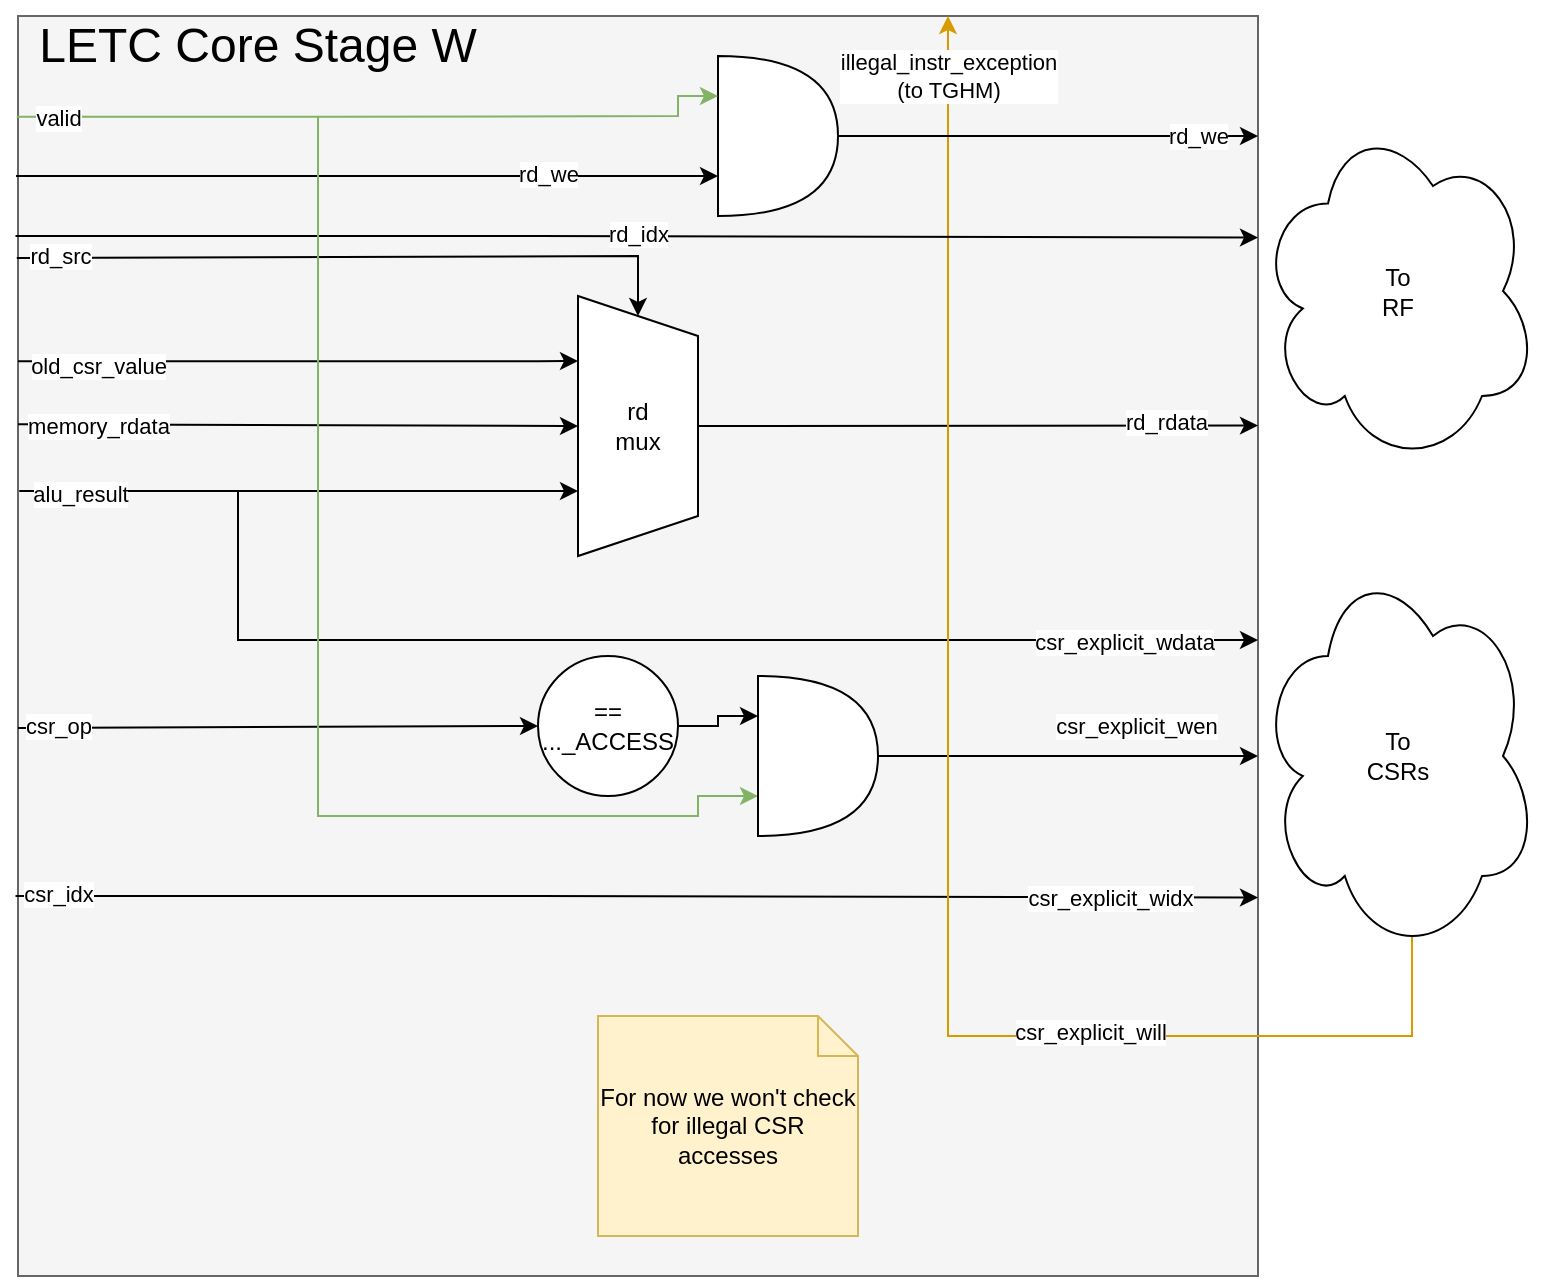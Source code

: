 <mxfile version="24.0.4" type="device">
  <diagram name="Page-1" id="mX2h6JksRinRSsMRI6-A">
    <mxGraphModel dx="420" dy="253" grid="1" gridSize="10" guides="1" tooltips="1" connect="1" arrows="1" fold="1" page="1" pageScale="1" pageWidth="827" pageHeight="1169" math="0" shadow="0">
      <root>
        <mxCell id="0" />
        <mxCell id="1" parent="0" />
        <mxCell id="oQ6gl76hAbbXNXq-nnLv-1" value="" style="rounded=0;whiteSpace=wrap;html=1;fillColor=#f5f5f5;fontColor=#333333;strokeColor=#666666;" parent="1" vertex="1">
          <mxGeometry x="100" y="110" width="620" height="630" as="geometry" />
        </mxCell>
        <mxCell id="q5mX6k2dQ04L62NkyDgz-12" style="edgeStyle=orthogonalEdgeStyle;rounded=0;orthogonalLoop=1;jettySize=auto;html=1;exitX=0;exitY=0.565;exitDx=0;exitDy=0;entryX=0;entryY=0.5;entryDx=0;entryDy=0;exitPerimeter=0;" parent="1" source="oQ6gl76hAbbXNXq-nnLv-1" target="q5mX6k2dQ04L62NkyDgz-11" edge="1">
          <mxGeometry relative="1" as="geometry">
            <Array as="points">
              <mxPoint x="360" y="465" />
            </Array>
          </mxGeometry>
        </mxCell>
        <mxCell id="q5mX6k2dQ04L62NkyDgz-13" value="csr_op" style="edgeLabel;html=1;align=center;verticalAlign=middle;resizable=0;points=[];" parent="q5mX6k2dQ04L62NkyDgz-12" vertex="1" connectable="0">
          <mxGeometry x="-0.669" y="-1" relative="1" as="geometry">
            <mxPoint x="-23" y="-2" as="offset" />
          </mxGeometry>
        </mxCell>
        <mxCell id="oQ6gl76hAbbXNXq-nnLv-31" value="&lt;font style=&quot;font-size: 24px;&quot;&gt;LETC Core Stage W&lt;/font&gt;" style="text;html=1;strokeColor=none;fillColor=none;align=center;verticalAlign=middle;whiteSpace=wrap;rounded=0;" parent="1" vertex="1">
          <mxGeometry x="100" y="110" width="240" height="30" as="geometry" />
        </mxCell>
        <mxCell id="q5mX6k2dQ04L62NkyDgz-23" style="edgeStyle=orthogonalEdgeStyle;rounded=0;orthogonalLoop=1;jettySize=auto;html=1;entryX=1;entryY=0.5;entryDx=0;entryDy=0;" parent="1" edge="1">
          <mxGeometry relative="1" as="geometry">
            <mxPoint x="210" y="347" as="sourcePoint" />
            <mxPoint x="720" y="422" as="targetPoint" />
            <Array as="points">
              <mxPoint x="210" y="422" />
            </Array>
          </mxGeometry>
        </mxCell>
        <mxCell id="q5mX6k2dQ04L62NkyDgz-24" value="csr_explicit_wdata" style="edgeLabel;html=1;align=center;verticalAlign=middle;resizable=0;points=[];" parent="q5mX6k2dQ04L62NkyDgz-23" vertex="1" connectable="0">
          <mxGeometry x="0.771" y="-1" relative="1" as="geometry">
            <mxPoint as="offset" />
          </mxGeometry>
        </mxCell>
        <mxCell id="q5mX6k2dQ04L62NkyDgz-1" value="rd&lt;div&gt;mux&lt;/div&gt;" style="shape=trapezoid;perimeter=trapezoidPerimeter;whiteSpace=wrap;html=1;fixedSize=1;direction=south;" parent="1" vertex="1">
          <mxGeometry x="380" y="250" width="60" height="130" as="geometry" />
        </mxCell>
        <mxCell id="q5mX6k2dQ04L62NkyDgz-2" style="edgeStyle=orthogonalEdgeStyle;rounded=0;orthogonalLoop=1;jettySize=auto;html=1;exitX=-0.001;exitY=0.192;exitDx=0;exitDy=0;entryX=0;entryY=0.5;entryDx=0;entryDy=0;exitPerimeter=0;" parent="1" source="oQ6gl76hAbbXNXq-nnLv-1" target="q5mX6k2dQ04L62NkyDgz-1" edge="1">
          <mxGeometry relative="1" as="geometry">
            <Array as="points">
              <mxPoint x="99" y="230" />
              <mxPoint x="410" y="230" />
            </Array>
          </mxGeometry>
        </mxCell>
        <mxCell id="q5mX6k2dQ04L62NkyDgz-3" value="rd_src" style="edgeLabel;html=1;align=center;verticalAlign=middle;resizable=0;points=[];" parent="q5mX6k2dQ04L62NkyDgz-2" vertex="1" connectable="0">
          <mxGeometry x="-0.705" y="-1" relative="1" as="geometry">
            <mxPoint x="-29" y="-2" as="offset" />
          </mxGeometry>
        </mxCell>
        <mxCell id="q5mX6k2dQ04L62NkyDgz-4" style="edgeStyle=orthogonalEdgeStyle;rounded=0;orthogonalLoop=1;jettySize=auto;html=1;exitX=0;exitY=0.274;exitDx=0;exitDy=0;entryX=0.25;entryY=1;entryDx=0;entryDy=0;exitPerimeter=0;" parent="1" source="oQ6gl76hAbbXNXq-nnLv-1" target="q5mX6k2dQ04L62NkyDgz-1" edge="1">
          <mxGeometry relative="1" as="geometry">
            <Array as="points">
              <mxPoint x="360" y="283" />
              <mxPoint x="360" y="283" />
            </Array>
          </mxGeometry>
        </mxCell>
        <mxCell id="q5mX6k2dQ04L62NkyDgz-5" value="old_csr_value" style="edgeLabel;html=1;align=center;verticalAlign=middle;resizable=0;points=[];" parent="q5mX6k2dQ04L62NkyDgz-4" vertex="1" connectable="0">
          <mxGeometry x="-0.714" y="-2" relative="1" as="geometry">
            <mxPoint as="offset" />
          </mxGeometry>
        </mxCell>
        <mxCell id="q5mX6k2dQ04L62NkyDgz-6" style="edgeStyle=orthogonalEdgeStyle;rounded=0;orthogonalLoop=1;jettySize=auto;html=1;exitX=0;exitY=0.324;exitDx=0;exitDy=0;entryX=0.5;entryY=1;entryDx=0;entryDy=0;exitPerimeter=0;" parent="1" source="oQ6gl76hAbbXNXq-nnLv-1" target="q5mX6k2dQ04L62NkyDgz-1" edge="1">
          <mxGeometry relative="1" as="geometry">
            <Array as="points">
              <mxPoint x="100" y="314" />
              <mxPoint x="360" y="315" />
            </Array>
          </mxGeometry>
        </mxCell>
        <mxCell id="q5mX6k2dQ04L62NkyDgz-7" value="memory_rdata" style="edgeLabel;html=1;align=center;verticalAlign=middle;resizable=0;points=[];" parent="q5mX6k2dQ04L62NkyDgz-6" vertex="1" connectable="0">
          <mxGeometry x="-0.79" y="2" relative="1" as="geometry">
            <mxPoint x="10" y="3" as="offset" />
          </mxGeometry>
        </mxCell>
        <mxCell id="q5mX6k2dQ04L62NkyDgz-8" style="edgeStyle=orthogonalEdgeStyle;rounded=0;orthogonalLoop=1;jettySize=auto;html=1;exitX=0.001;exitY=0.377;exitDx=0;exitDy=0;entryX=0.75;entryY=1;entryDx=0;entryDy=0;exitPerimeter=0;" parent="1" source="oQ6gl76hAbbXNXq-nnLv-1" target="q5mX6k2dQ04L62NkyDgz-1" edge="1">
          <mxGeometry relative="1" as="geometry">
            <Array as="points">
              <mxPoint x="360" y="348" />
              <mxPoint x="360" y="348" />
            </Array>
          </mxGeometry>
        </mxCell>
        <mxCell id="q5mX6k2dQ04L62NkyDgz-9" value="alu_result" style="edgeLabel;html=1;align=center;verticalAlign=middle;resizable=0;points=[];" parent="q5mX6k2dQ04L62NkyDgz-8" vertex="1" connectable="0">
          <mxGeometry x="-0.837" y="-1" relative="1" as="geometry">
            <mxPoint x="7" as="offset" />
          </mxGeometry>
        </mxCell>
        <mxCell id="q5mX6k2dQ04L62NkyDgz-10" style="edgeStyle=orthogonalEdgeStyle;rounded=0;orthogonalLoop=1;jettySize=auto;html=1;exitX=0.5;exitY=0;exitDx=0;exitDy=0;entryX=1;entryY=0.325;entryDx=0;entryDy=0;entryPerimeter=0;" parent="1" source="q5mX6k2dQ04L62NkyDgz-1" target="oQ6gl76hAbbXNXq-nnLv-1" edge="1">
          <mxGeometry relative="1" as="geometry">
            <Array as="points">
              <mxPoint x="720" y="315" />
            </Array>
          </mxGeometry>
        </mxCell>
        <mxCell id="q5mX6k2dQ04L62NkyDgz-14" value="rd_rdata" style="edgeLabel;html=1;align=center;verticalAlign=middle;resizable=0;points=[];" parent="q5mX6k2dQ04L62NkyDgz-10" vertex="1" connectable="0">
          <mxGeometry x="0.669" y="2" relative="1" as="geometry">
            <mxPoint as="offset" />
          </mxGeometry>
        </mxCell>
        <mxCell id="q5mX6k2dQ04L62NkyDgz-11" value="&lt;div&gt;== ..._ACCESS&lt;/div&gt;" style="ellipse;whiteSpace=wrap;html=1;aspect=fixed;" parent="1" vertex="1">
          <mxGeometry x="360" y="430" width="70" height="70" as="geometry" />
        </mxCell>
        <mxCell id="q5mX6k2dQ04L62NkyDgz-15" value="&lt;div&gt;&lt;br&gt;&lt;/div&gt;" style="edgeStyle=orthogonalEdgeStyle;rounded=0;orthogonalLoop=1;jettySize=auto;html=1;entryX=0;entryY=0.75;entryDx=0;entryDy=0;entryPerimeter=0;" parent="1" edge="1" target="gqPhepEkpPK0c6oKJPle-1">
          <mxGeometry relative="1" as="geometry">
            <mxPoint x="100" y="190" as="sourcePoint" />
            <mxPoint x="720" y="210.77" as="targetPoint" />
            <Array as="points">
              <mxPoint x="99" y="190" />
            </Array>
          </mxGeometry>
        </mxCell>
        <mxCell id="q5mX6k2dQ04L62NkyDgz-16" value="rd_we" style="edgeLabel;html=1;align=center;verticalAlign=middle;resizable=0;points=[];" parent="q5mX6k2dQ04L62NkyDgz-15" vertex="1" connectable="0">
          <mxGeometry x="-0.669" y="-1" relative="1" as="geometry">
            <mxPoint x="208" y="-2" as="offset" />
          </mxGeometry>
        </mxCell>
        <mxCell id="q5mX6k2dQ04L62NkyDgz-20" value="To&lt;div&gt;RF&lt;/div&gt;" style="ellipse;shape=cloud;whiteSpace=wrap;html=1;" parent="1" vertex="1">
          <mxGeometry x="720" y="160" width="140" height="175" as="geometry" />
        </mxCell>
        <mxCell id="q5mX6k2dQ04L62NkyDgz-21" style="edgeStyle=orthogonalEdgeStyle;rounded=0;orthogonalLoop=1;jettySize=auto;html=1;exitX=1;exitY=0.5;exitDx=0;exitDy=0;exitPerimeter=0;" parent="1" source="gqPhepEkpPK0c6oKJPle-3" edge="1">
          <mxGeometry relative="1" as="geometry">
            <mxPoint x="720" y="480" as="targetPoint" />
            <Array as="points">
              <mxPoint x="710" y="480" />
              <mxPoint x="710" y="480" />
            </Array>
          </mxGeometry>
        </mxCell>
        <mxCell id="q5mX6k2dQ04L62NkyDgz-22" value="csr_explicit_wen" style="edgeLabel;html=1;align=center;verticalAlign=middle;resizable=0;points=[];" parent="q5mX6k2dQ04L62NkyDgz-21" vertex="1" connectable="0">
          <mxGeometry x="0.537" y="1" relative="1" as="geometry">
            <mxPoint x="-17" y="-14" as="offset" />
          </mxGeometry>
        </mxCell>
        <mxCell id="q5mX6k2dQ04L62NkyDgz-25" value="" style="edgeStyle=orthogonalEdgeStyle;rounded=0;orthogonalLoop=1;jettySize=auto;html=1;exitX=0;exitY=0.565;exitDx=0;exitDy=0;entryX=1.002;entryY=0.479;entryDx=0;entryDy=0;exitPerimeter=0;entryPerimeter=0;" parent="1" edge="1">
          <mxGeometry relative="1" as="geometry">
            <mxPoint x="98.76" y="550" as="sourcePoint" />
            <mxPoint x="720" y="550.77" as="targetPoint" />
            <Array as="points">
              <mxPoint x="358.76" y="550" />
            </Array>
          </mxGeometry>
        </mxCell>
        <mxCell id="q5mX6k2dQ04L62NkyDgz-26" value="csr_idx" style="edgeLabel;html=1;align=center;verticalAlign=middle;resizable=0;points=[];" parent="q5mX6k2dQ04L62NkyDgz-25" vertex="1" connectable="0">
          <mxGeometry x="-0.669" y="-1" relative="1" as="geometry">
            <mxPoint x="-82" y="-2" as="offset" />
          </mxGeometry>
        </mxCell>
        <mxCell id="q5mX6k2dQ04L62NkyDgz-27" value="csr_explicit_widx" style="edgeLabel;html=1;align=center;verticalAlign=middle;resizable=0;points=[];" parent="q5mX6k2dQ04L62NkyDgz-25" vertex="1" connectable="0">
          <mxGeometry x="0.76" relative="1" as="geometry">
            <mxPoint as="offset" />
          </mxGeometry>
        </mxCell>
        <mxCell id="q5mX6k2dQ04L62NkyDgz-32" style="edgeStyle=orthogonalEdgeStyle;rounded=0;orthogonalLoop=1;jettySize=auto;html=1;exitX=0.55;exitY=0.95;exitDx=0;exitDy=0;exitPerimeter=0;entryX=0.75;entryY=0;entryDx=0;entryDy=0;fillColor=#ffe6cc;strokeColor=#d79b00;" parent="1" source="q5mX6k2dQ04L62NkyDgz-28" target="oQ6gl76hAbbXNXq-nnLv-1" edge="1">
          <mxGeometry relative="1" as="geometry">
            <Array as="points">
              <mxPoint x="797" y="620" />
              <mxPoint x="565" y="620" />
            </Array>
          </mxGeometry>
        </mxCell>
        <mxCell id="q5mX6k2dQ04L62NkyDgz-33" value="csr_explicit_will" style="edgeLabel;html=1;align=center;verticalAlign=middle;resizable=0;points=[];" parent="q5mX6k2dQ04L62NkyDgz-32" vertex="1" connectable="0">
          <mxGeometry x="-0.467" y="-2" relative="1" as="geometry">
            <mxPoint as="offset" />
          </mxGeometry>
        </mxCell>
        <mxCell id="q5mX6k2dQ04L62NkyDgz-34" value="illegal_instr_exception&lt;div&gt;(to TGHM)&lt;/div&gt;" style="edgeLabel;html=1;align=center;verticalAlign=middle;resizable=0;points=[];" parent="q5mX6k2dQ04L62NkyDgz-32" vertex="1" connectable="0">
          <mxGeometry x="0.926" relative="1" as="geometry">
            <mxPoint as="offset" />
          </mxGeometry>
        </mxCell>
        <mxCell id="q5mX6k2dQ04L62NkyDgz-28" value="To&lt;div&gt;CSRs&lt;/div&gt;" style="ellipse;shape=cloud;whiteSpace=wrap;html=1;" parent="1" vertex="1">
          <mxGeometry x="720" y="380" width="140" height="200" as="geometry" />
        </mxCell>
        <mxCell id="q5mX6k2dQ04L62NkyDgz-29" value="r" style="edgeStyle=orthogonalEdgeStyle;rounded=0;orthogonalLoop=1;jettySize=auto;html=1;exitX=0;exitY=0.565;exitDx=0;exitDy=0;entryX=1.002;entryY=0.479;entryDx=0;entryDy=0;exitPerimeter=0;entryPerimeter=0;" parent="1" edge="1">
          <mxGeometry relative="1" as="geometry">
            <mxPoint x="98.76" y="220" as="sourcePoint" />
            <mxPoint x="720" y="220.77" as="targetPoint" />
            <Array as="points">
              <mxPoint x="358.76" y="220" />
            </Array>
          </mxGeometry>
        </mxCell>
        <mxCell id="q5mX6k2dQ04L62NkyDgz-30" value="rd_idx" style="edgeLabel;html=1;align=center;verticalAlign=middle;resizable=0;points=[];" parent="q5mX6k2dQ04L62NkyDgz-29" vertex="1" connectable="0">
          <mxGeometry x="-0.669" y="-1" relative="1" as="geometry">
            <mxPoint x="208" y="-2" as="offset" />
          </mxGeometry>
        </mxCell>
        <mxCell id="q5mX6k2dQ04L62NkyDgz-35" value="For now we won&#39;t check for illegal CSR accesses&lt;div&gt;&lt;div&gt;&lt;/div&gt;&lt;/div&gt;" style="shape=note;size=20;whiteSpace=wrap;html=1;fillColor=#fff2cc;strokeColor=#d6b656;" parent="1" vertex="1">
          <mxGeometry x="390" y="610" width="130" height="110" as="geometry" />
        </mxCell>
        <mxCell id="gqPhepEkpPK0c6oKJPle-1" value="" style="shape=or;whiteSpace=wrap;html=1;" vertex="1" parent="1">
          <mxGeometry x="450" y="130" width="60" height="80" as="geometry" />
        </mxCell>
        <mxCell id="gqPhepEkpPK0c6oKJPle-2" style="edgeStyle=orthogonalEdgeStyle;rounded=0;orthogonalLoop=1;jettySize=auto;html=1;exitX=1;exitY=0.5;exitDx=0;exitDy=0;exitPerimeter=0;" edge="1" parent="1" source="gqPhepEkpPK0c6oKJPle-1">
          <mxGeometry relative="1" as="geometry">
            <mxPoint x="720" y="170" as="targetPoint" />
          </mxGeometry>
        </mxCell>
        <mxCell id="gqPhepEkpPK0c6oKJPle-8" value="rd_we" style="edgeLabel;html=1;align=center;verticalAlign=middle;resizable=0;points=[];" vertex="1" connectable="0" parent="gqPhepEkpPK0c6oKJPle-2">
          <mxGeometry x="0.582" y="-2" relative="1" as="geometry">
            <mxPoint x="14" y="-2" as="offset" />
          </mxGeometry>
        </mxCell>
        <mxCell id="gqPhepEkpPK0c6oKJPle-7" style="edgeStyle=orthogonalEdgeStyle;rounded=0;orthogonalLoop=1;jettySize=auto;html=1;exitX=0;exitY=0.75;exitDx=0;exitDy=0;exitPerimeter=0;entryX=0;entryY=0.75;entryDx=0;entryDy=0;entryPerimeter=0;fillColor=#d5e8d4;strokeColor=#82b366;" edge="1" parent="1" target="gqPhepEkpPK0c6oKJPle-3">
          <mxGeometry relative="1" as="geometry">
            <mxPoint x="250" y="160" as="sourcePoint" />
            <Array as="points">
              <mxPoint x="250" y="510" />
              <mxPoint x="440" y="510" />
              <mxPoint x="440" y="500" />
            </Array>
          </mxGeometry>
        </mxCell>
        <mxCell id="gqPhepEkpPK0c6oKJPle-3" value="" style="shape=or;whiteSpace=wrap;html=1;" vertex="1" parent="1">
          <mxGeometry x="470" y="440" width="60" height="80" as="geometry" />
        </mxCell>
        <mxCell id="gqPhepEkpPK0c6oKJPle-4" style="edgeStyle=orthogonalEdgeStyle;rounded=0;orthogonalLoop=1;jettySize=auto;html=1;exitX=1;exitY=0.5;exitDx=0;exitDy=0;entryX=0;entryY=0.25;entryDx=0;entryDy=0;entryPerimeter=0;" edge="1" parent="1" source="q5mX6k2dQ04L62NkyDgz-11" target="gqPhepEkpPK0c6oKJPle-3">
          <mxGeometry relative="1" as="geometry" />
        </mxCell>
        <mxCell id="gqPhepEkpPK0c6oKJPle-5" style="edgeStyle=orthogonalEdgeStyle;rounded=0;orthogonalLoop=1;jettySize=auto;html=1;exitX=-0.001;exitY=0.08;exitDx=0;exitDy=0;exitPerimeter=0;entryX=0;entryY=0.25;entryDx=0;entryDy=0;entryPerimeter=0;fillColor=#d5e8d4;strokeColor=#82b366;" edge="1" parent="1" source="oQ6gl76hAbbXNXq-nnLv-1" target="gqPhepEkpPK0c6oKJPle-1">
          <mxGeometry relative="1" as="geometry">
            <Array as="points">
              <mxPoint x="260" y="160" />
              <mxPoint x="430" y="160" />
              <mxPoint x="430" y="150" />
            </Array>
          </mxGeometry>
        </mxCell>
        <mxCell id="gqPhepEkpPK0c6oKJPle-6" value="valid" style="edgeLabel;html=1;align=center;verticalAlign=middle;resizable=0;points=[];" vertex="1" connectable="0" parent="gqPhepEkpPK0c6oKJPle-5">
          <mxGeometry x="-0.783" relative="1" as="geometry">
            <mxPoint x="-19" as="offset" />
          </mxGeometry>
        </mxCell>
      </root>
    </mxGraphModel>
  </diagram>
</mxfile>

